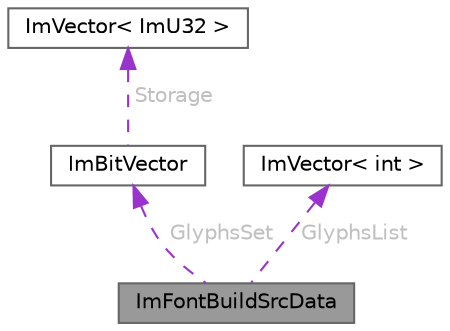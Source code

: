 digraph "ImFontBuildSrcData"
{
 // LATEX_PDF_SIZE
  bgcolor="transparent";
  edge [fontname=Helvetica,fontsize=10,labelfontname=Helvetica,labelfontsize=10];
  node [fontname=Helvetica,fontsize=10,shape=box,height=0.2,width=0.4];
  Node1 [id="Node000001",label="ImFontBuildSrcData",height=0.2,width=0.4,color="gray40", fillcolor="grey60", style="filled", fontcolor="black",tooltip=" "];
  Node2 -> Node1 [id="edge1_Node000001_Node000002",dir="back",color="darkorchid3",style="dashed",tooltip=" ",label=" GlyphsSet",fontcolor="grey" ];
  Node2 [id="Node000002",label="ImBitVector",height=0.2,width=0.4,color="gray40", fillcolor="white", style="filled",URL="$struct_im_bit_vector.html",tooltip=" "];
  Node3 -> Node2 [id="edge2_Node000002_Node000003",dir="back",color="darkorchid3",style="dashed",tooltip=" ",label=" Storage",fontcolor="grey" ];
  Node3 [id="Node000003",label="ImVector\< ImU32 \>",height=0.2,width=0.4,color="gray40", fillcolor="white", style="filled",URL="$struct_im_vector.html",tooltip=" "];
  Node4 -> Node1 [id="edge3_Node000001_Node000004",dir="back",color="darkorchid3",style="dashed",tooltip=" ",label=" GlyphsList",fontcolor="grey" ];
  Node4 [id="Node000004",label="ImVector\< int \>",height=0.2,width=0.4,color="gray40", fillcolor="white", style="filled",URL="$struct_im_vector.html",tooltip=" "];
}
